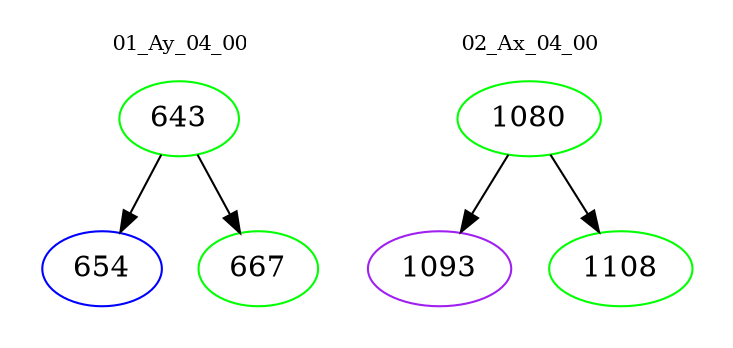 digraph{
subgraph cluster_0 {
color = white
label = "01_Ay_04_00";
fontsize=10;
T0_643 [label="643", color="green"]
T0_643 -> T0_654 [color="black"]
T0_654 [label="654", color="blue"]
T0_643 -> T0_667 [color="black"]
T0_667 [label="667", color="green"]
}
subgraph cluster_1 {
color = white
label = "02_Ax_04_00";
fontsize=10;
T1_1080 [label="1080", color="green"]
T1_1080 -> T1_1093 [color="black"]
T1_1093 [label="1093", color="purple"]
T1_1080 -> T1_1108 [color="black"]
T1_1108 [label="1108", color="green"]
}
}
